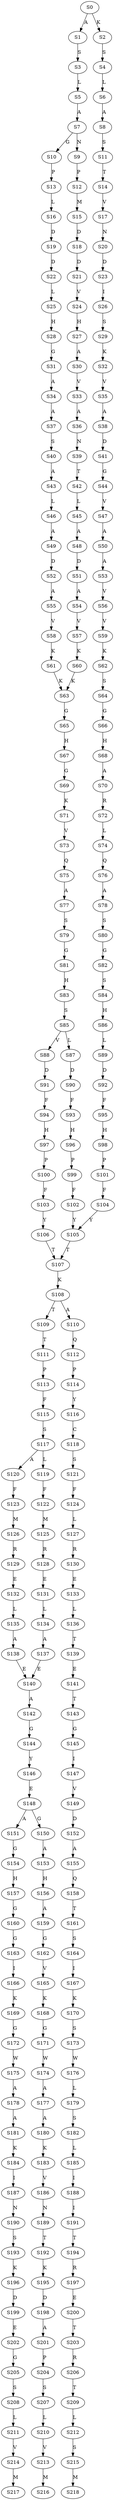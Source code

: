 strict digraph  {
	S0 -> S1 [ label = A ];
	S0 -> S2 [ label = K ];
	S1 -> S3 [ label = S ];
	S2 -> S4 [ label = S ];
	S3 -> S5 [ label = L ];
	S4 -> S6 [ label = L ];
	S5 -> S7 [ label = A ];
	S6 -> S8 [ label = A ];
	S7 -> S9 [ label = N ];
	S7 -> S10 [ label = G ];
	S8 -> S11 [ label = S ];
	S9 -> S12 [ label = P ];
	S10 -> S13 [ label = P ];
	S11 -> S14 [ label = T ];
	S12 -> S15 [ label = M ];
	S13 -> S16 [ label = L ];
	S14 -> S17 [ label = V ];
	S15 -> S18 [ label = D ];
	S16 -> S19 [ label = D ];
	S17 -> S20 [ label = N ];
	S18 -> S21 [ label = D ];
	S19 -> S22 [ label = D ];
	S20 -> S23 [ label = D ];
	S21 -> S24 [ label = V ];
	S22 -> S25 [ label = L ];
	S23 -> S26 [ label = I ];
	S24 -> S27 [ label = H ];
	S25 -> S28 [ label = H ];
	S26 -> S29 [ label = S ];
	S27 -> S30 [ label = A ];
	S28 -> S31 [ label = G ];
	S29 -> S32 [ label = K ];
	S30 -> S33 [ label = V ];
	S31 -> S34 [ label = A ];
	S32 -> S35 [ label = V ];
	S33 -> S36 [ label = A ];
	S34 -> S37 [ label = A ];
	S35 -> S38 [ label = A ];
	S36 -> S39 [ label = N ];
	S37 -> S40 [ label = S ];
	S38 -> S41 [ label = D ];
	S39 -> S42 [ label = T ];
	S40 -> S43 [ label = A ];
	S41 -> S44 [ label = G ];
	S42 -> S45 [ label = L ];
	S43 -> S46 [ label = L ];
	S44 -> S47 [ label = V ];
	S45 -> S48 [ label = A ];
	S46 -> S49 [ label = A ];
	S47 -> S50 [ label = A ];
	S48 -> S51 [ label = D ];
	S49 -> S52 [ label = D ];
	S50 -> S53 [ label = A ];
	S51 -> S54 [ label = A ];
	S52 -> S55 [ label = A ];
	S53 -> S56 [ label = V ];
	S54 -> S57 [ label = V ];
	S55 -> S58 [ label = V ];
	S56 -> S59 [ label = V ];
	S57 -> S60 [ label = K ];
	S58 -> S61 [ label = K ];
	S59 -> S62 [ label = K ];
	S60 -> S63 [ label = K ];
	S61 -> S63 [ label = K ];
	S62 -> S64 [ label = S ];
	S63 -> S65 [ label = G ];
	S64 -> S66 [ label = G ];
	S65 -> S67 [ label = H ];
	S66 -> S68 [ label = H ];
	S67 -> S69 [ label = G ];
	S68 -> S70 [ label = A ];
	S69 -> S71 [ label = K ];
	S70 -> S72 [ label = R ];
	S71 -> S73 [ label = V ];
	S72 -> S74 [ label = L ];
	S73 -> S75 [ label = Q ];
	S74 -> S76 [ label = Q ];
	S75 -> S77 [ label = A ];
	S76 -> S78 [ label = A ];
	S77 -> S79 [ label = S ];
	S78 -> S80 [ label = S ];
	S79 -> S81 [ label = G ];
	S80 -> S82 [ label = G ];
	S81 -> S83 [ label = H ];
	S82 -> S84 [ label = S ];
	S83 -> S85 [ label = S ];
	S84 -> S86 [ label = H ];
	S85 -> S87 [ label = L ];
	S85 -> S88 [ label = V ];
	S86 -> S89 [ label = L ];
	S87 -> S90 [ label = D ];
	S88 -> S91 [ label = D ];
	S89 -> S92 [ label = D ];
	S90 -> S93 [ label = F ];
	S91 -> S94 [ label = F ];
	S92 -> S95 [ label = F ];
	S93 -> S96 [ label = H ];
	S94 -> S97 [ label = H ];
	S95 -> S98 [ label = H ];
	S96 -> S99 [ label = P ];
	S97 -> S100 [ label = P ];
	S98 -> S101 [ label = P ];
	S99 -> S102 [ label = F ];
	S100 -> S103 [ label = F ];
	S101 -> S104 [ label = F ];
	S102 -> S105 [ label = Y ];
	S103 -> S106 [ label = Y ];
	S104 -> S105 [ label = Y ];
	S105 -> S107 [ label = T ];
	S106 -> S107 [ label = T ];
	S107 -> S108 [ label = K ];
	S108 -> S109 [ label = T ];
	S108 -> S110 [ label = A ];
	S109 -> S111 [ label = T ];
	S110 -> S112 [ label = Q ];
	S111 -> S113 [ label = P ];
	S112 -> S114 [ label = P ];
	S113 -> S115 [ label = F ];
	S114 -> S116 [ label = Y ];
	S115 -> S117 [ label = S ];
	S116 -> S118 [ label = C ];
	S117 -> S119 [ label = L ];
	S117 -> S120 [ label = A ];
	S118 -> S121 [ label = S ];
	S119 -> S122 [ label = F ];
	S120 -> S123 [ label = F ];
	S121 -> S124 [ label = F ];
	S122 -> S125 [ label = M ];
	S123 -> S126 [ label = M ];
	S124 -> S127 [ label = L ];
	S125 -> S128 [ label = R ];
	S126 -> S129 [ label = R ];
	S127 -> S130 [ label = R ];
	S128 -> S131 [ label = E ];
	S129 -> S132 [ label = E ];
	S130 -> S133 [ label = E ];
	S131 -> S134 [ label = L ];
	S132 -> S135 [ label = L ];
	S133 -> S136 [ label = L ];
	S134 -> S137 [ label = A ];
	S135 -> S138 [ label = A ];
	S136 -> S139 [ label = T ];
	S137 -> S140 [ label = E ];
	S138 -> S140 [ label = E ];
	S139 -> S141 [ label = E ];
	S140 -> S142 [ label = A ];
	S141 -> S143 [ label = T ];
	S142 -> S144 [ label = G ];
	S143 -> S145 [ label = G ];
	S144 -> S146 [ label = Y ];
	S145 -> S147 [ label = I ];
	S146 -> S148 [ label = E ];
	S147 -> S149 [ label = V ];
	S148 -> S150 [ label = G ];
	S148 -> S151 [ label = A ];
	S149 -> S152 [ label = D ];
	S150 -> S153 [ label = A ];
	S151 -> S154 [ label = G ];
	S152 -> S155 [ label = A ];
	S153 -> S156 [ label = H ];
	S154 -> S157 [ label = H ];
	S155 -> S158 [ label = Q ];
	S156 -> S159 [ label = A ];
	S157 -> S160 [ label = G ];
	S158 -> S161 [ label = T ];
	S159 -> S162 [ label = G ];
	S160 -> S163 [ label = G ];
	S161 -> S164 [ label = S ];
	S162 -> S165 [ label = V ];
	S163 -> S166 [ label = I ];
	S164 -> S167 [ label = I ];
	S165 -> S168 [ label = K ];
	S166 -> S169 [ label = K ];
	S167 -> S170 [ label = K ];
	S168 -> S171 [ label = G ];
	S169 -> S172 [ label = G ];
	S170 -> S173 [ label = S ];
	S171 -> S174 [ label = W ];
	S172 -> S175 [ label = W ];
	S173 -> S176 [ label = W ];
	S174 -> S177 [ label = A ];
	S175 -> S178 [ label = A ];
	S176 -> S179 [ label = L ];
	S177 -> S180 [ label = A ];
	S178 -> S181 [ label = A ];
	S179 -> S182 [ label = S ];
	S180 -> S183 [ label = K ];
	S181 -> S184 [ label = K ];
	S182 -> S185 [ label = L ];
	S183 -> S186 [ label = V ];
	S184 -> S187 [ label = I ];
	S185 -> S188 [ label = I ];
	S186 -> S189 [ label = N ];
	S187 -> S190 [ label = N ];
	S188 -> S191 [ label = I ];
	S189 -> S192 [ label = T ];
	S190 -> S193 [ label = S ];
	S191 -> S194 [ label = T ];
	S192 -> S195 [ label = K ];
	S193 -> S196 [ label = K ];
	S194 -> S197 [ label = R ];
	S195 -> S198 [ label = D ];
	S196 -> S199 [ label = D ];
	S197 -> S200 [ label = E ];
	S198 -> S201 [ label = A ];
	S199 -> S202 [ label = E ];
	S200 -> S203 [ label = T ];
	S201 -> S204 [ label = P ];
	S202 -> S205 [ label = G ];
	S203 -> S206 [ label = R ];
	S204 -> S207 [ label = S ];
	S205 -> S208 [ label = S ];
	S206 -> S209 [ label = T ];
	S207 -> S210 [ label = L ];
	S208 -> S211 [ label = L ];
	S209 -> S212 [ label = L ];
	S210 -> S213 [ label = V ];
	S211 -> S214 [ label = V ];
	S212 -> S215 [ label = S ];
	S213 -> S216 [ label = M ];
	S214 -> S217 [ label = M ];
	S215 -> S218 [ label = M ];
}
